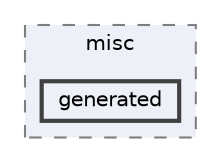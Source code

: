 digraph "build/zephyr/CMakeFiles/zephyr.dir/misc/generated"
{
 // LATEX_PDF_SIZE
  bgcolor="transparent";
  edge [fontname=Helvetica,fontsize=10,labelfontname=Helvetica,labelfontsize=10];
  node [fontname=Helvetica,fontsize=10,shape=box,height=0.2,width=0.4];
  compound=true
  subgraph clusterdir_1d83234da46805749837ed20129c6104 {
    graph [ bgcolor="#edf0f7", pencolor="grey50", label="misc", fontname=Helvetica,fontsize=10 style="filled,dashed", URL="dir_1d83234da46805749837ed20129c6104.html",tooltip=""]
  dir_bddbce46a2a285778e3526c36be46aeb [label="generated", fillcolor="#edf0f7", color="grey25", style="filled,bold", URL="dir_bddbce46a2a285778e3526c36be46aeb.html",tooltip=""];
  }
}
